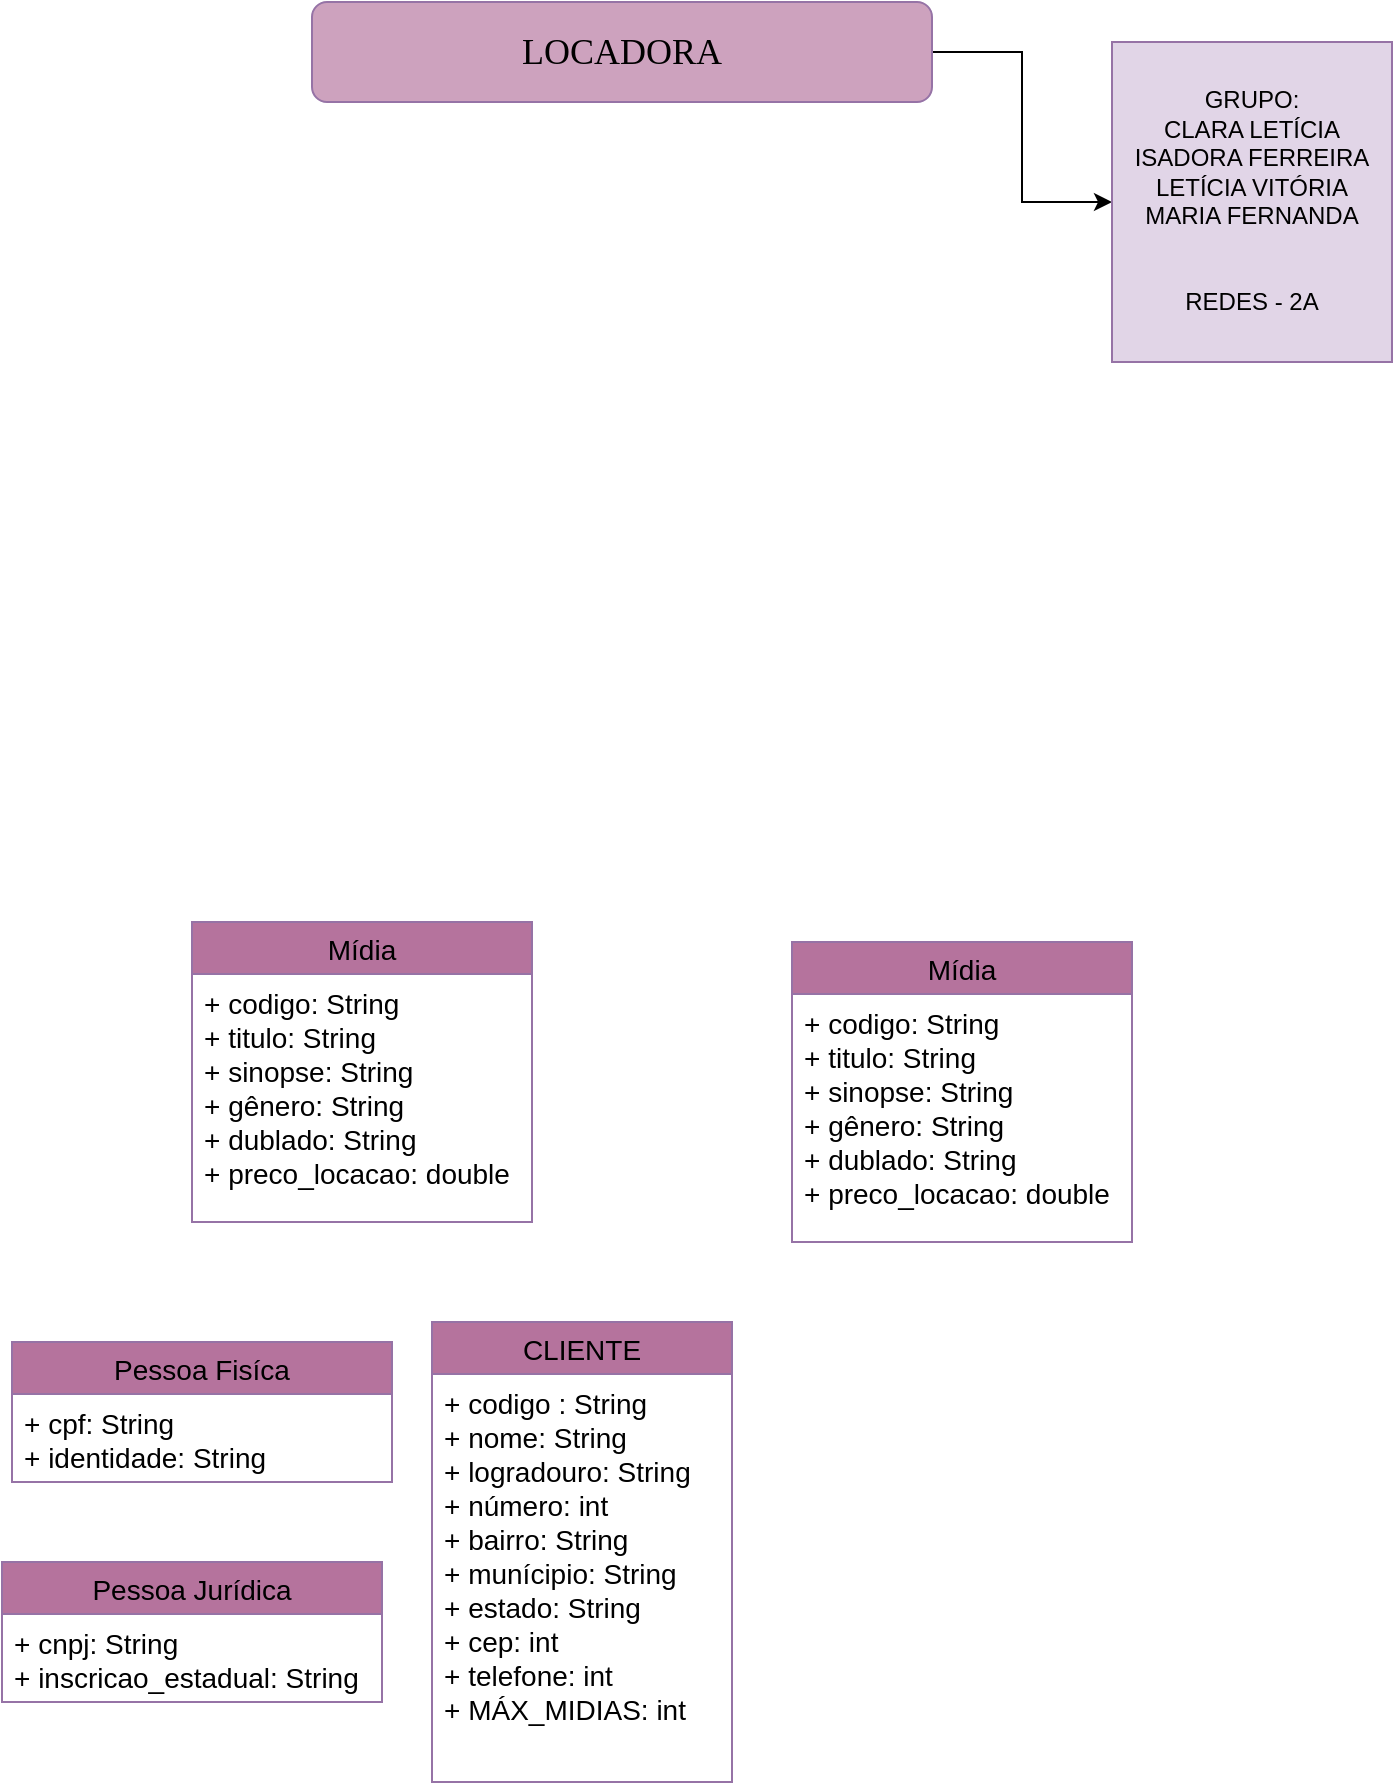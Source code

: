 <mxfile version="13.9.9" type="github"><diagram id="8S2pY5vVeQhn5p5oRnQu" name="Page-1"><mxGraphModel dx="798" dy="1661" grid="1" gridSize="10" guides="1" tooltips="1" connect="1" arrows="1" fold="1" page="1" pageScale="1" pageWidth="827" pageHeight="1169" math="0" shadow="0"><root><mxCell id="0"/><mxCell id="1" parent="0"/><mxCell id="EKdlsqgkwpvyJOE4RZJX-5" style="edgeStyle=orthogonalEdgeStyle;rounded=0;orthogonalLoop=1;jettySize=auto;html=1;exitX=1;exitY=0.5;exitDx=0;exitDy=0;" edge="1" parent="1" source="EKdlsqgkwpvyJOE4RZJX-1" target="EKdlsqgkwpvyJOE4RZJX-4"><mxGeometry relative="1" as="geometry"/></mxCell><mxCell id="EKdlsqgkwpvyJOE4RZJX-1" value="&lt;h2&gt;&lt;font face=&quot;Times New Roman&quot;&gt;&lt;span style=&quot;font-weight: normal&quot;&gt;LOCADORA&lt;/span&gt;&lt;/font&gt;&lt;/h2&gt;" style="rounded=1;whiteSpace=wrap;html=1;strokeColor=#9673a6;fillColor=#CDA2BE;" vertex="1" parent="1"><mxGeometry x="250" y="-1130" width="310" height="50" as="geometry"/></mxCell><mxCell id="EKdlsqgkwpvyJOE4RZJX-4" value="&lt;div&gt;GRUPO:&lt;/div&gt;&lt;div&gt;CLARA LETÍCIA&lt;/div&gt;&lt;div&gt;ISADORA FERREIRA&lt;/div&gt;&lt;div&gt;LETÍCIA VITÓRIA&lt;/div&gt;&lt;div&gt;MARIA FERNANDA&lt;/div&gt;&lt;div&gt;&lt;br&gt;&lt;/div&gt;&lt;div&gt;&lt;br&gt;&lt;/div&gt;&lt;div style=&quot;line-height: 130%&quot;&gt;REDES - 2A&lt;br&gt;&lt;/div&gt;" style="rounded=0;whiteSpace=wrap;html=1;fillColor=#e1d5e7;strokeColor=#9673a6;" vertex="1" parent="1"><mxGeometry x="650" y="-1110" width="140" height="160" as="geometry"/></mxCell><mxCell id="EKdlsqgkwpvyJOE4RZJX-26" value="CLIENTE" style="swimlane;fontStyle=0;childLayout=stackLayout;horizontal=1;startSize=26;horizontalStack=0;resizeParent=1;resizeParentMax=0;resizeLast=0;collapsible=1;marginBottom=0;strokeColor=#9673a6;fillColor=#B5739D;fontSize=14;" vertex="1" parent="1"><mxGeometry x="310" y="-470" width="150" height="230" as="geometry"/></mxCell><mxCell id="EKdlsqgkwpvyJOE4RZJX-28" value="+ codigo : String&#xA;+ nome: String&#xA;+ logradouro: String&#xA;+ número: int&#xA;+ bairro: String&#xA;+ munícipio: String&#xA;+ estado: String&#xA;+ cep: int&#xA;+ telefone: int&#xA;+ MÁX_MIDIAS: int&#xA;&#xA;" style="text;strokeColor=none;fillColor=none;align=left;verticalAlign=top;spacingLeft=4;spacingRight=4;overflow=hidden;rotatable=0;points=[[0,0.5],[1,0.5]];portConstraint=eastwest;fontSize=14;" vertex="1" parent="EKdlsqgkwpvyJOE4RZJX-26"><mxGeometry y="26" width="150" height="204" as="geometry"/></mxCell><mxCell id="EKdlsqgkwpvyJOE4RZJX-30" value="Pessoa Fisíca" style="swimlane;fontStyle=0;childLayout=stackLayout;horizontal=1;startSize=26;horizontalStack=0;resizeParent=1;resizeParentMax=0;resizeLast=0;collapsible=1;marginBottom=0;strokeColor=#9673a6;fillColor=#B5739D;fontSize=14;" vertex="1" parent="1"><mxGeometry x="100" y="-460" width="190" height="70" as="geometry"/></mxCell><mxCell id="EKdlsqgkwpvyJOE4RZJX-31" value="+ cpf: String&#xA;+ identidade: String&#xA;" style="text;strokeColor=none;fillColor=none;align=left;verticalAlign=top;spacingLeft=4;spacingRight=4;overflow=hidden;rotatable=0;points=[[0,0.5],[1,0.5]];portConstraint=eastwest;fontSize=14;" vertex="1" parent="EKdlsqgkwpvyJOE4RZJX-30"><mxGeometry y="26" width="190" height="44" as="geometry"/></mxCell><mxCell id="EKdlsqgkwpvyJOE4RZJX-32" value="Pessoa Jurídica" style="swimlane;fontStyle=0;childLayout=stackLayout;horizontal=1;startSize=26;horizontalStack=0;resizeParent=1;resizeParentMax=0;resizeLast=0;collapsible=1;marginBottom=0;strokeColor=#9673a6;fillColor=#B5739D;fontSize=14;" vertex="1" parent="1"><mxGeometry x="95" y="-350" width="190" height="70" as="geometry"/></mxCell><mxCell id="EKdlsqgkwpvyJOE4RZJX-33" value="+ cnpj: String&#xA;+ inscricao_estadual: String&#xA;" style="text;strokeColor=none;fillColor=none;align=left;verticalAlign=top;spacingLeft=4;spacingRight=4;overflow=hidden;rotatable=0;points=[[0,0.5],[1,0.5]];portConstraint=eastwest;fontSize=14;" vertex="1" parent="EKdlsqgkwpvyJOE4RZJX-32"><mxGeometry y="26" width="190" height="44" as="geometry"/></mxCell><mxCell id="EKdlsqgkwpvyJOE4RZJX-34" value="Mídia" style="swimlane;fontStyle=0;childLayout=stackLayout;horizontal=1;startSize=26;horizontalStack=0;resizeParent=1;resizeParentMax=0;resizeLast=0;collapsible=1;marginBottom=0;strokeColor=#9673a6;fillColor=#B5739D;fontSize=14;" vertex="1" parent="1"><mxGeometry x="490" y="-660" width="170" height="150" as="geometry"/></mxCell><mxCell id="EKdlsqgkwpvyJOE4RZJX-35" value="+ codigo: String&#xA;+ titulo: String&#xA;+ sinopse: String&#xA;+ gênero: String&#xA;+ dublado: String&#xA;+ preco_locacao: double&#xA;" style="text;strokeColor=none;fillColor=none;align=left;verticalAlign=top;spacingLeft=4;spacingRight=4;overflow=hidden;rotatable=0;points=[[0,0.5],[1,0.5]];portConstraint=eastwest;fontSize=14;" vertex="1" parent="EKdlsqgkwpvyJOE4RZJX-34"><mxGeometry y="26" width="170" height="124" as="geometry"/></mxCell><mxCell id="EKdlsqgkwpvyJOE4RZJX-36" value="Mídia" style="swimlane;fontStyle=0;childLayout=stackLayout;horizontal=1;startSize=26;horizontalStack=0;resizeParent=1;resizeParentMax=0;resizeLast=0;collapsible=1;marginBottom=0;strokeColor=#9673a6;fillColor=#B5739D;fontSize=14;" vertex="1" parent="1"><mxGeometry x="190" y="-670" width="170" height="150" as="geometry"/></mxCell><mxCell id="EKdlsqgkwpvyJOE4RZJX-37" value="+ codigo: String&#xA;+ titulo: String&#xA;+ sinopse: String&#xA;+ gênero: String&#xA;+ dublado: String&#xA;+ preco_locacao: double&#xA;" style="text;strokeColor=none;fillColor=none;align=left;verticalAlign=top;spacingLeft=4;spacingRight=4;overflow=hidden;rotatable=0;points=[[0,0.5],[1,0.5]];portConstraint=eastwest;fontSize=14;" vertex="1" parent="EKdlsqgkwpvyJOE4RZJX-36"><mxGeometry y="26" width="170" height="124" as="geometry"/></mxCell></root></mxGraphModel></diagram></mxfile>